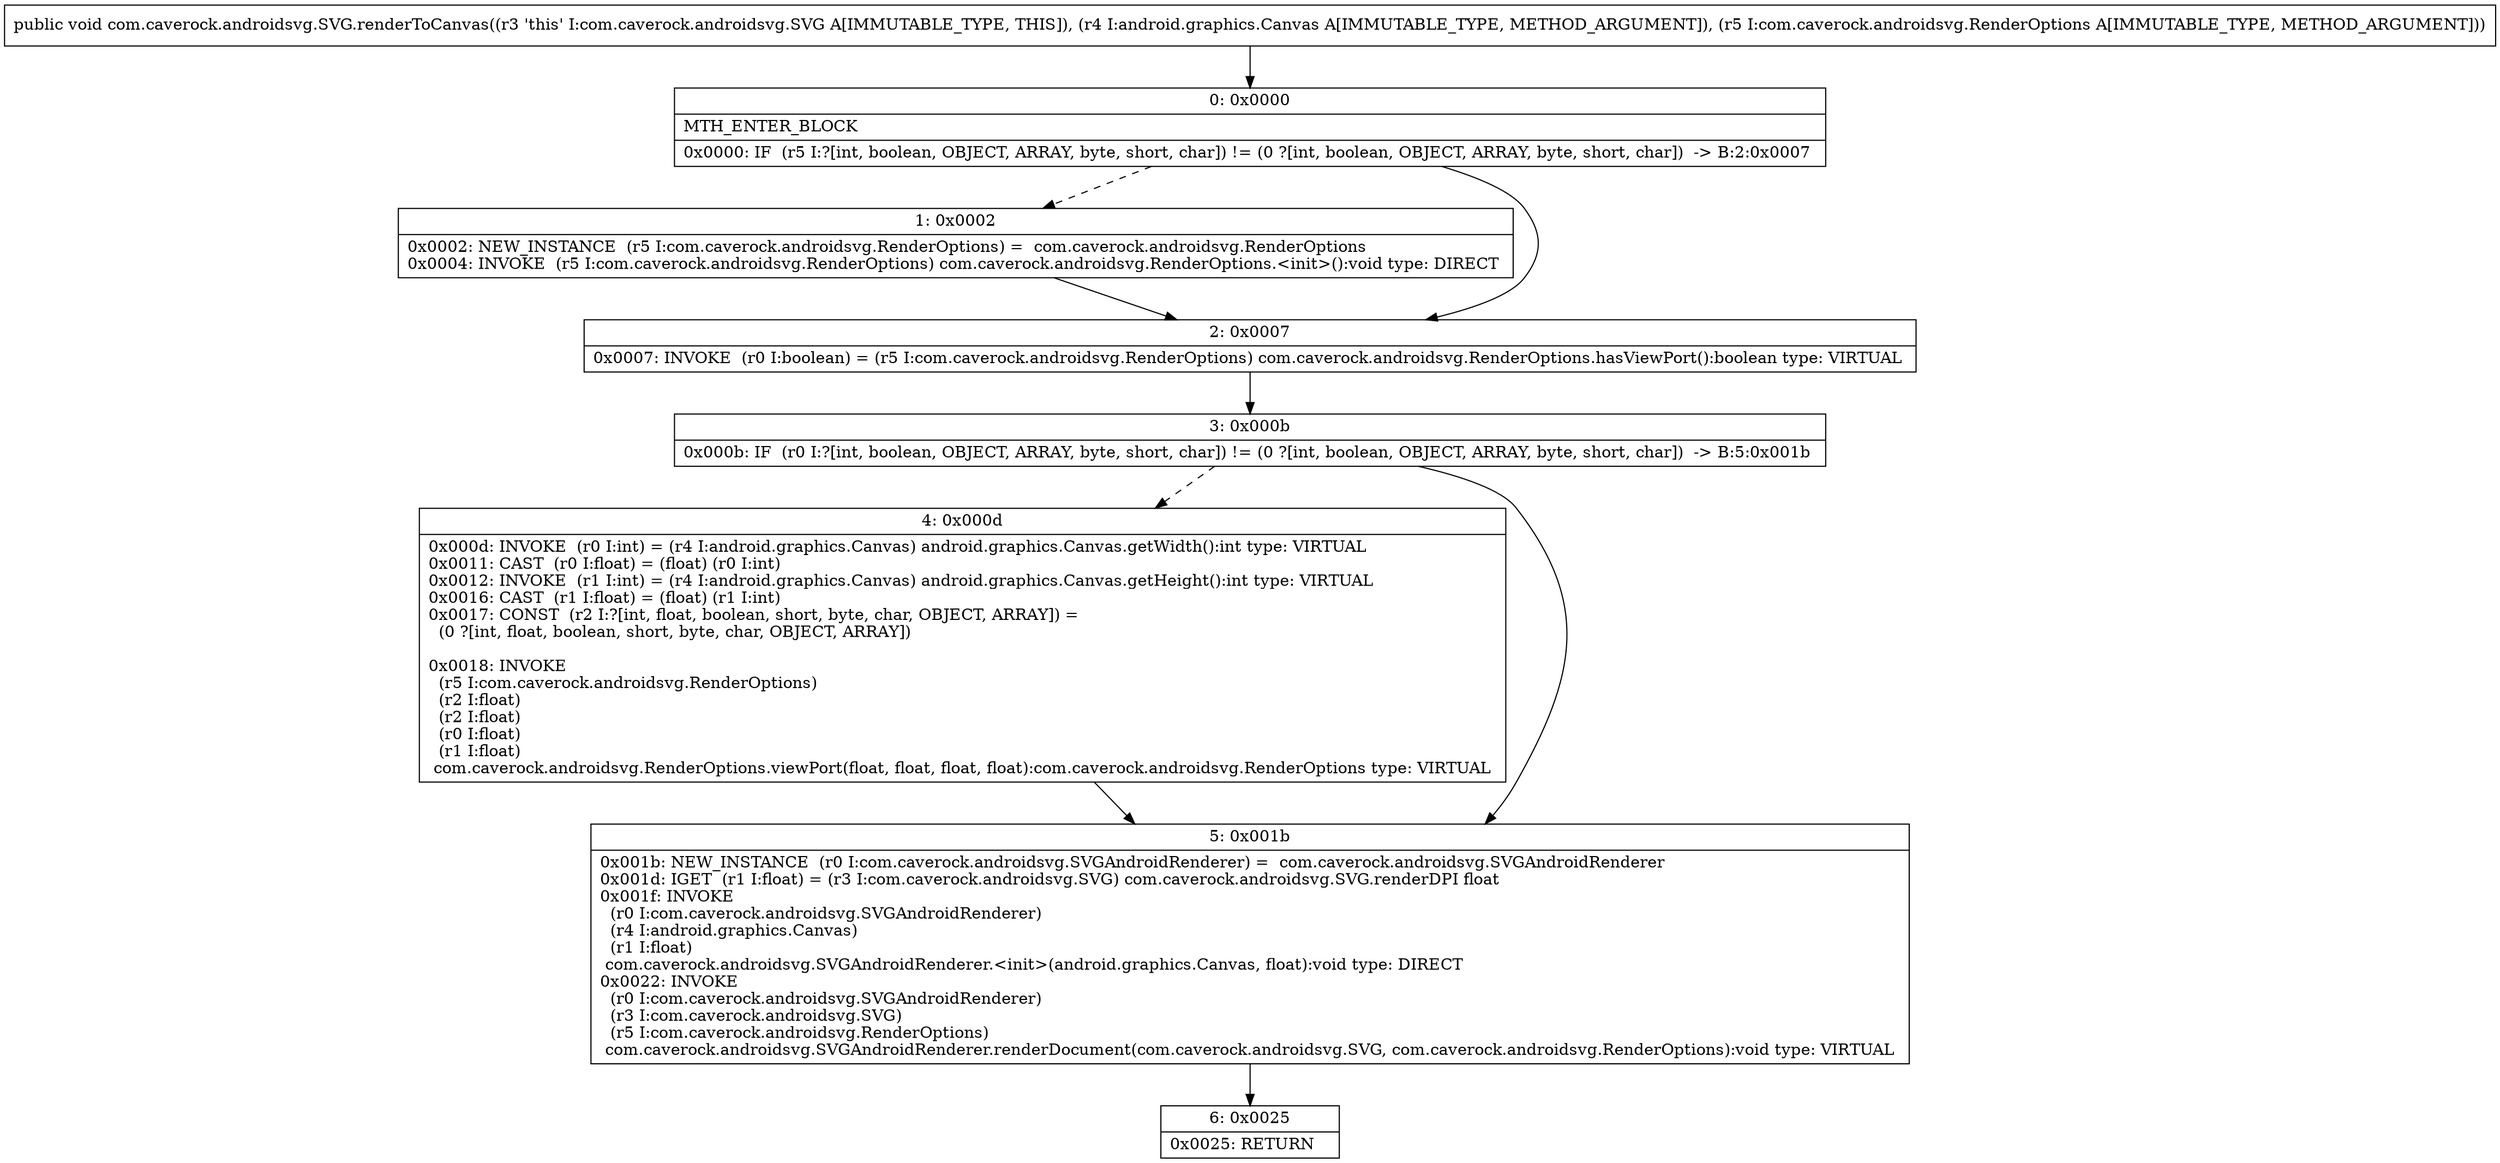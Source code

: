 digraph "CFG forcom.caverock.androidsvg.SVG.renderToCanvas(Landroid\/graphics\/Canvas;Lcom\/caverock\/androidsvg\/RenderOptions;)V" {
Node_0 [shape=record,label="{0\:\ 0x0000|MTH_ENTER_BLOCK\l|0x0000: IF  (r5 I:?[int, boolean, OBJECT, ARRAY, byte, short, char]) != (0 ?[int, boolean, OBJECT, ARRAY, byte, short, char])  \-\> B:2:0x0007 \l}"];
Node_1 [shape=record,label="{1\:\ 0x0002|0x0002: NEW_INSTANCE  (r5 I:com.caverock.androidsvg.RenderOptions) =  com.caverock.androidsvg.RenderOptions \l0x0004: INVOKE  (r5 I:com.caverock.androidsvg.RenderOptions) com.caverock.androidsvg.RenderOptions.\<init\>():void type: DIRECT \l}"];
Node_2 [shape=record,label="{2\:\ 0x0007|0x0007: INVOKE  (r0 I:boolean) = (r5 I:com.caverock.androidsvg.RenderOptions) com.caverock.androidsvg.RenderOptions.hasViewPort():boolean type: VIRTUAL \l}"];
Node_3 [shape=record,label="{3\:\ 0x000b|0x000b: IF  (r0 I:?[int, boolean, OBJECT, ARRAY, byte, short, char]) != (0 ?[int, boolean, OBJECT, ARRAY, byte, short, char])  \-\> B:5:0x001b \l}"];
Node_4 [shape=record,label="{4\:\ 0x000d|0x000d: INVOKE  (r0 I:int) = (r4 I:android.graphics.Canvas) android.graphics.Canvas.getWidth():int type: VIRTUAL \l0x0011: CAST  (r0 I:float) = (float) (r0 I:int) \l0x0012: INVOKE  (r1 I:int) = (r4 I:android.graphics.Canvas) android.graphics.Canvas.getHeight():int type: VIRTUAL \l0x0016: CAST  (r1 I:float) = (float) (r1 I:int) \l0x0017: CONST  (r2 I:?[int, float, boolean, short, byte, char, OBJECT, ARRAY]) = \l  (0 ?[int, float, boolean, short, byte, char, OBJECT, ARRAY])\l \l0x0018: INVOKE  \l  (r5 I:com.caverock.androidsvg.RenderOptions)\l  (r2 I:float)\l  (r2 I:float)\l  (r0 I:float)\l  (r1 I:float)\l com.caverock.androidsvg.RenderOptions.viewPort(float, float, float, float):com.caverock.androidsvg.RenderOptions type: VIRTUAL \l}"];
Node_5 [shape=record,label="{5\:\ 0x001b|0x001b: NEW_INSTANCE  (r0 I:com.caverock.androidsvg.SVGAndroidRenderer) =  com.caverock.androidsvg.SVGAndroidRenderer \l0x001d: IGET  (r1 I:float) = (r3 I:com.caverock.androidsvg.SVG) com.caverock.androidsvg.SVG.renderDPI float \l0x001f: INVOKE  \l  (r0 I:com.caverock.androidsvg.SVGAndroidRenderer)\l  (r4 I:android.graphics.Canvas)\l  (r1 I:float)\l com.caverock.androidsvg.SVGAndroidRenderer.\<init\>(android.graphics.Canvas, float):void type: DIRECT \l0x0022: INVOKE  \l  (r0 I:com.caverock.androidsvg.SVGAndroidRenderer)\l  (r3 I:com.caverock.androidsvg.SVG)\l  (r5 I:com.caverock.androidsvg.RenderOptions)\l com.caverock.androidsvg.SVGAndroidRenderer.renderDocument(com.caverock.androidsvg.SVG, com.caverock.androidsvg.RenderOptions):void type: VIRTUAL \l}"];
Node_6 [shape=record,label="{6\:\ 0x0025|0x0025: RETURN   \l}"];
MethodNode[shape=record,label="{public void com.caverock.androidsvg.SVG.renderToCanvas((r3 'this' I:com.caverock.androidsvg.SVG A[IMMUTABLE_TYPE, THIS]), (r4 I:android.graphics.Canvas A[IMMUTABLE_TYPE, METHOD_ARGUMENT]), (r5 I:com.caverock.androidsvg.RenderOptions A[IMMUTABLE_TYPE, METHOD_ARGUMENT])) }"];
MethodNode -> Node_0;
Node_0 -> Node_1[style=dashed];
Node_0 -> Node_2;
Node_1 -> Node_2;
Node_2 -> Node_3;
Node_3 -> Node_4[style=dashed];
Node_3 -> Node_5;
Node_4 -> Node_5;
Node_5 -> Node_6;
}


